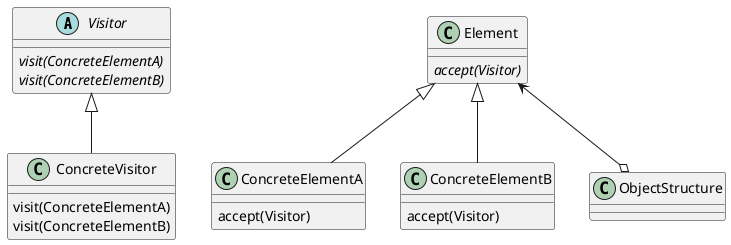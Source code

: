 @startuml

abstract class Visitor {
{abstract} visit(ConcreteElementA)
{abstract} visit(ConcreteElementB)
}

class ConcreteVisitor {
visit(ConcreteElementA)
visit(ConcreteElementB)
}

Visitor <|-- ConcreteVisitor

class Element {
{abstract} accept(Visitor)
}

class ConcreteElementA {
accept(Visitor)
}

class ConcreteElementB {
accept(Visitor)
}

Element <|-- ConcreteElementA
Element <|-- ConcreteElementB

class ObjectStructure

Element <--o ObjectStructure

@enduml